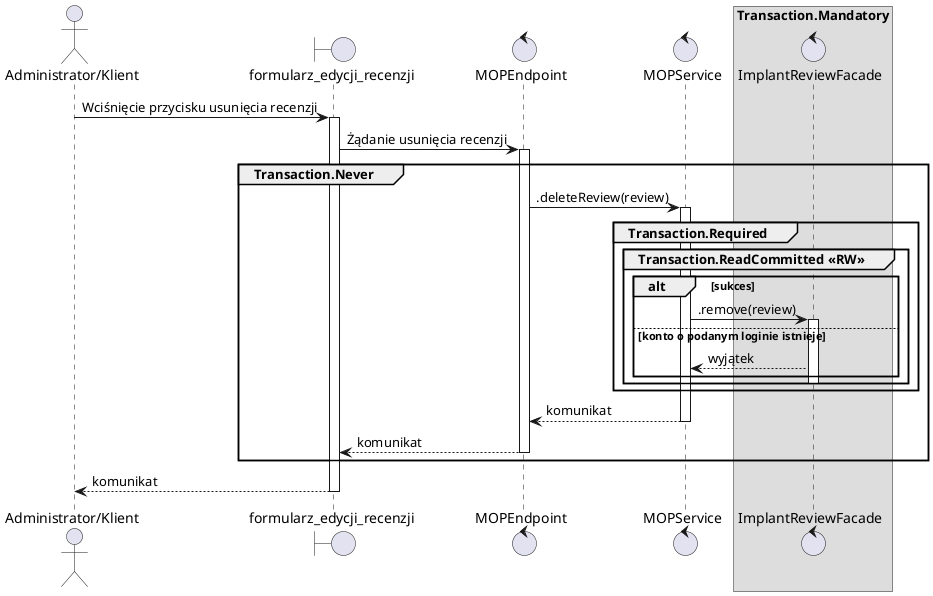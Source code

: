 @startuml mop16 - usuń recenzję wszczepu


actor "Administrator/Klient" as guest
boundary formularz_edycji_recenzji as gui
control MOPEndpoint as endpoint
control MOPService as service
control ImplantReviewFacade as accFacade

skinparam backgroundcolor transparent

guest -> gui ++ : Wciśnięcie przycisku usunięcia recenzji
gui -> endpoint ++ : Żądanie usunięcia recenzji


group Transaction.Never

    endpoint -> service ++ : .deleteReview(review)

    group Transaction.Required
        group Transaction.ReadCommitted <<RW>>
            box Transaction.Mandatory 
                participant accFacade
                alt sukces
                service -> accFacade ++: .remove(review)

                else konto o podanym loginie istnieje
                    accFacade --> service : wyjątek
                end

                deactivate accFacade
            end box
        end
    end
    return komunikat

return komunikat
end

return komunikat

@enduml